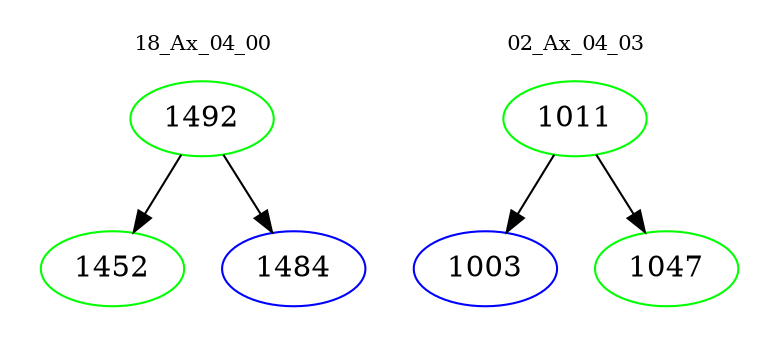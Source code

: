 digraph{
subgraph cluster_0 {
color = white
label = "18_Ax_04_00";
fontsize=10;
T0_1492 [label="1492", color="green"]
T0_1492 -> T0_1452 [color="black"]
T0_1452 [label="1452", color="green"]
T0_1492 -> T0_1484 [color="black"]
T0_1484 [label="1484", color="blue"]
}
subgraph cluster_1 {
color = white
label = "02_Ax_04_03";
fontsize=10;
T1_1011 [label="1011", color="green"]
T1_1011 -> T1_1003 [color="black"]
T1_1003 [label="1003", color="blue"]
T1_1011 -> T1_1047 [color="black"]
T1_1047 [label="1047", color="green"]
}
}
